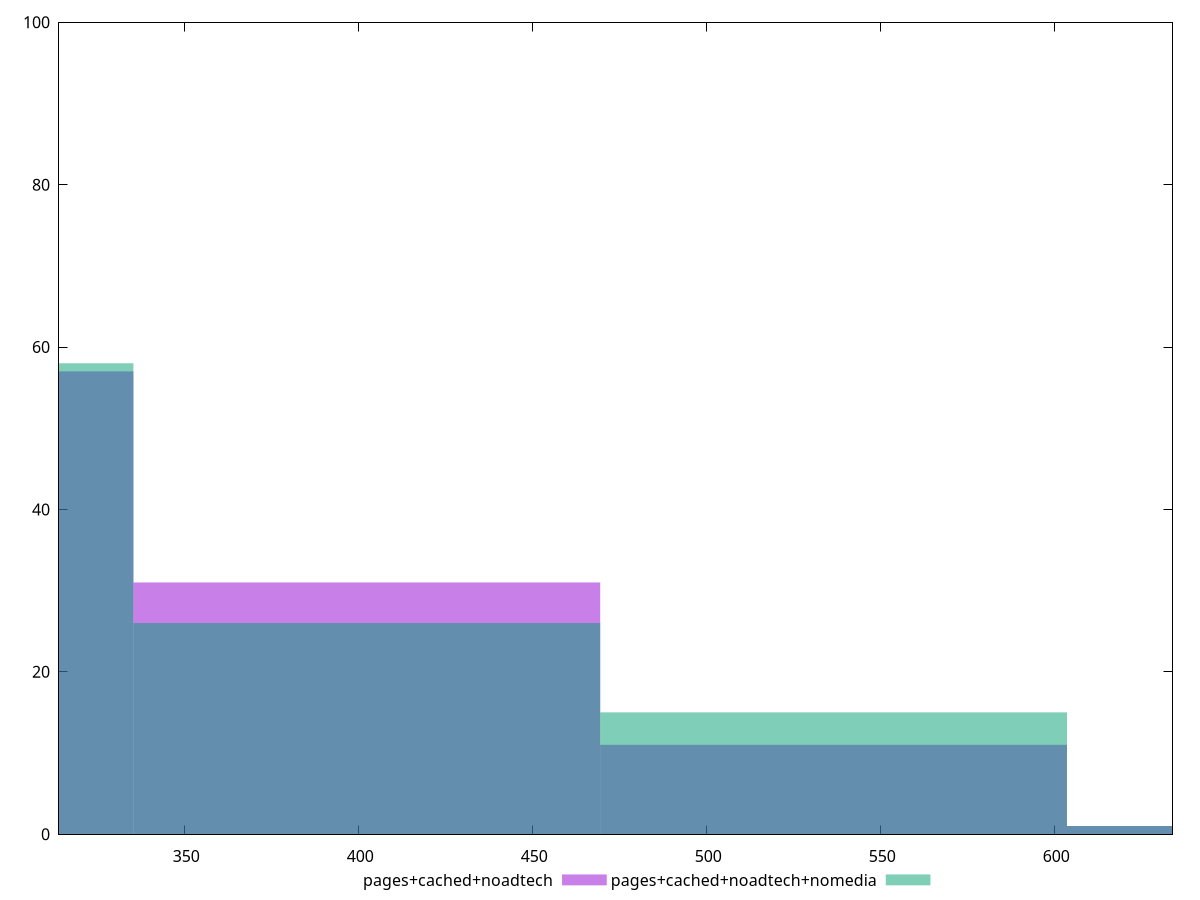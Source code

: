 reset

$pagesCachedNoadtech <<EOF
670.7594272690862 1
268.3037709076345 57
402.4556563614517 31
536.607541815269 11
EOF

$pagesCachedNoadtechNomedia <<EOF
670.7594272690862 1
402.4556563614517 26
268.3037709076345 58
536.607541815269 15
EOF

set key outside below
set boxwidth 134.15188545381724
set xrange [314:634]
set yrange [0:100]
set trange [0:100]
set style fill transparent solid 0.5 noborder
set terminal svg size 640, 500 enhanced background rgb 'white'
set output "report_00018_2021-02-10T15-25-16.877Z/render-blocking-resources/comparison/histogram/2_vs_3.svg"

plot $pagesCachedNoadtech title "pages+cached+noadtech" with boxes, \
     $pagesCachedNoadtechNomedia title "pages+cached+noadtech+nomedia" with boxes

reset

